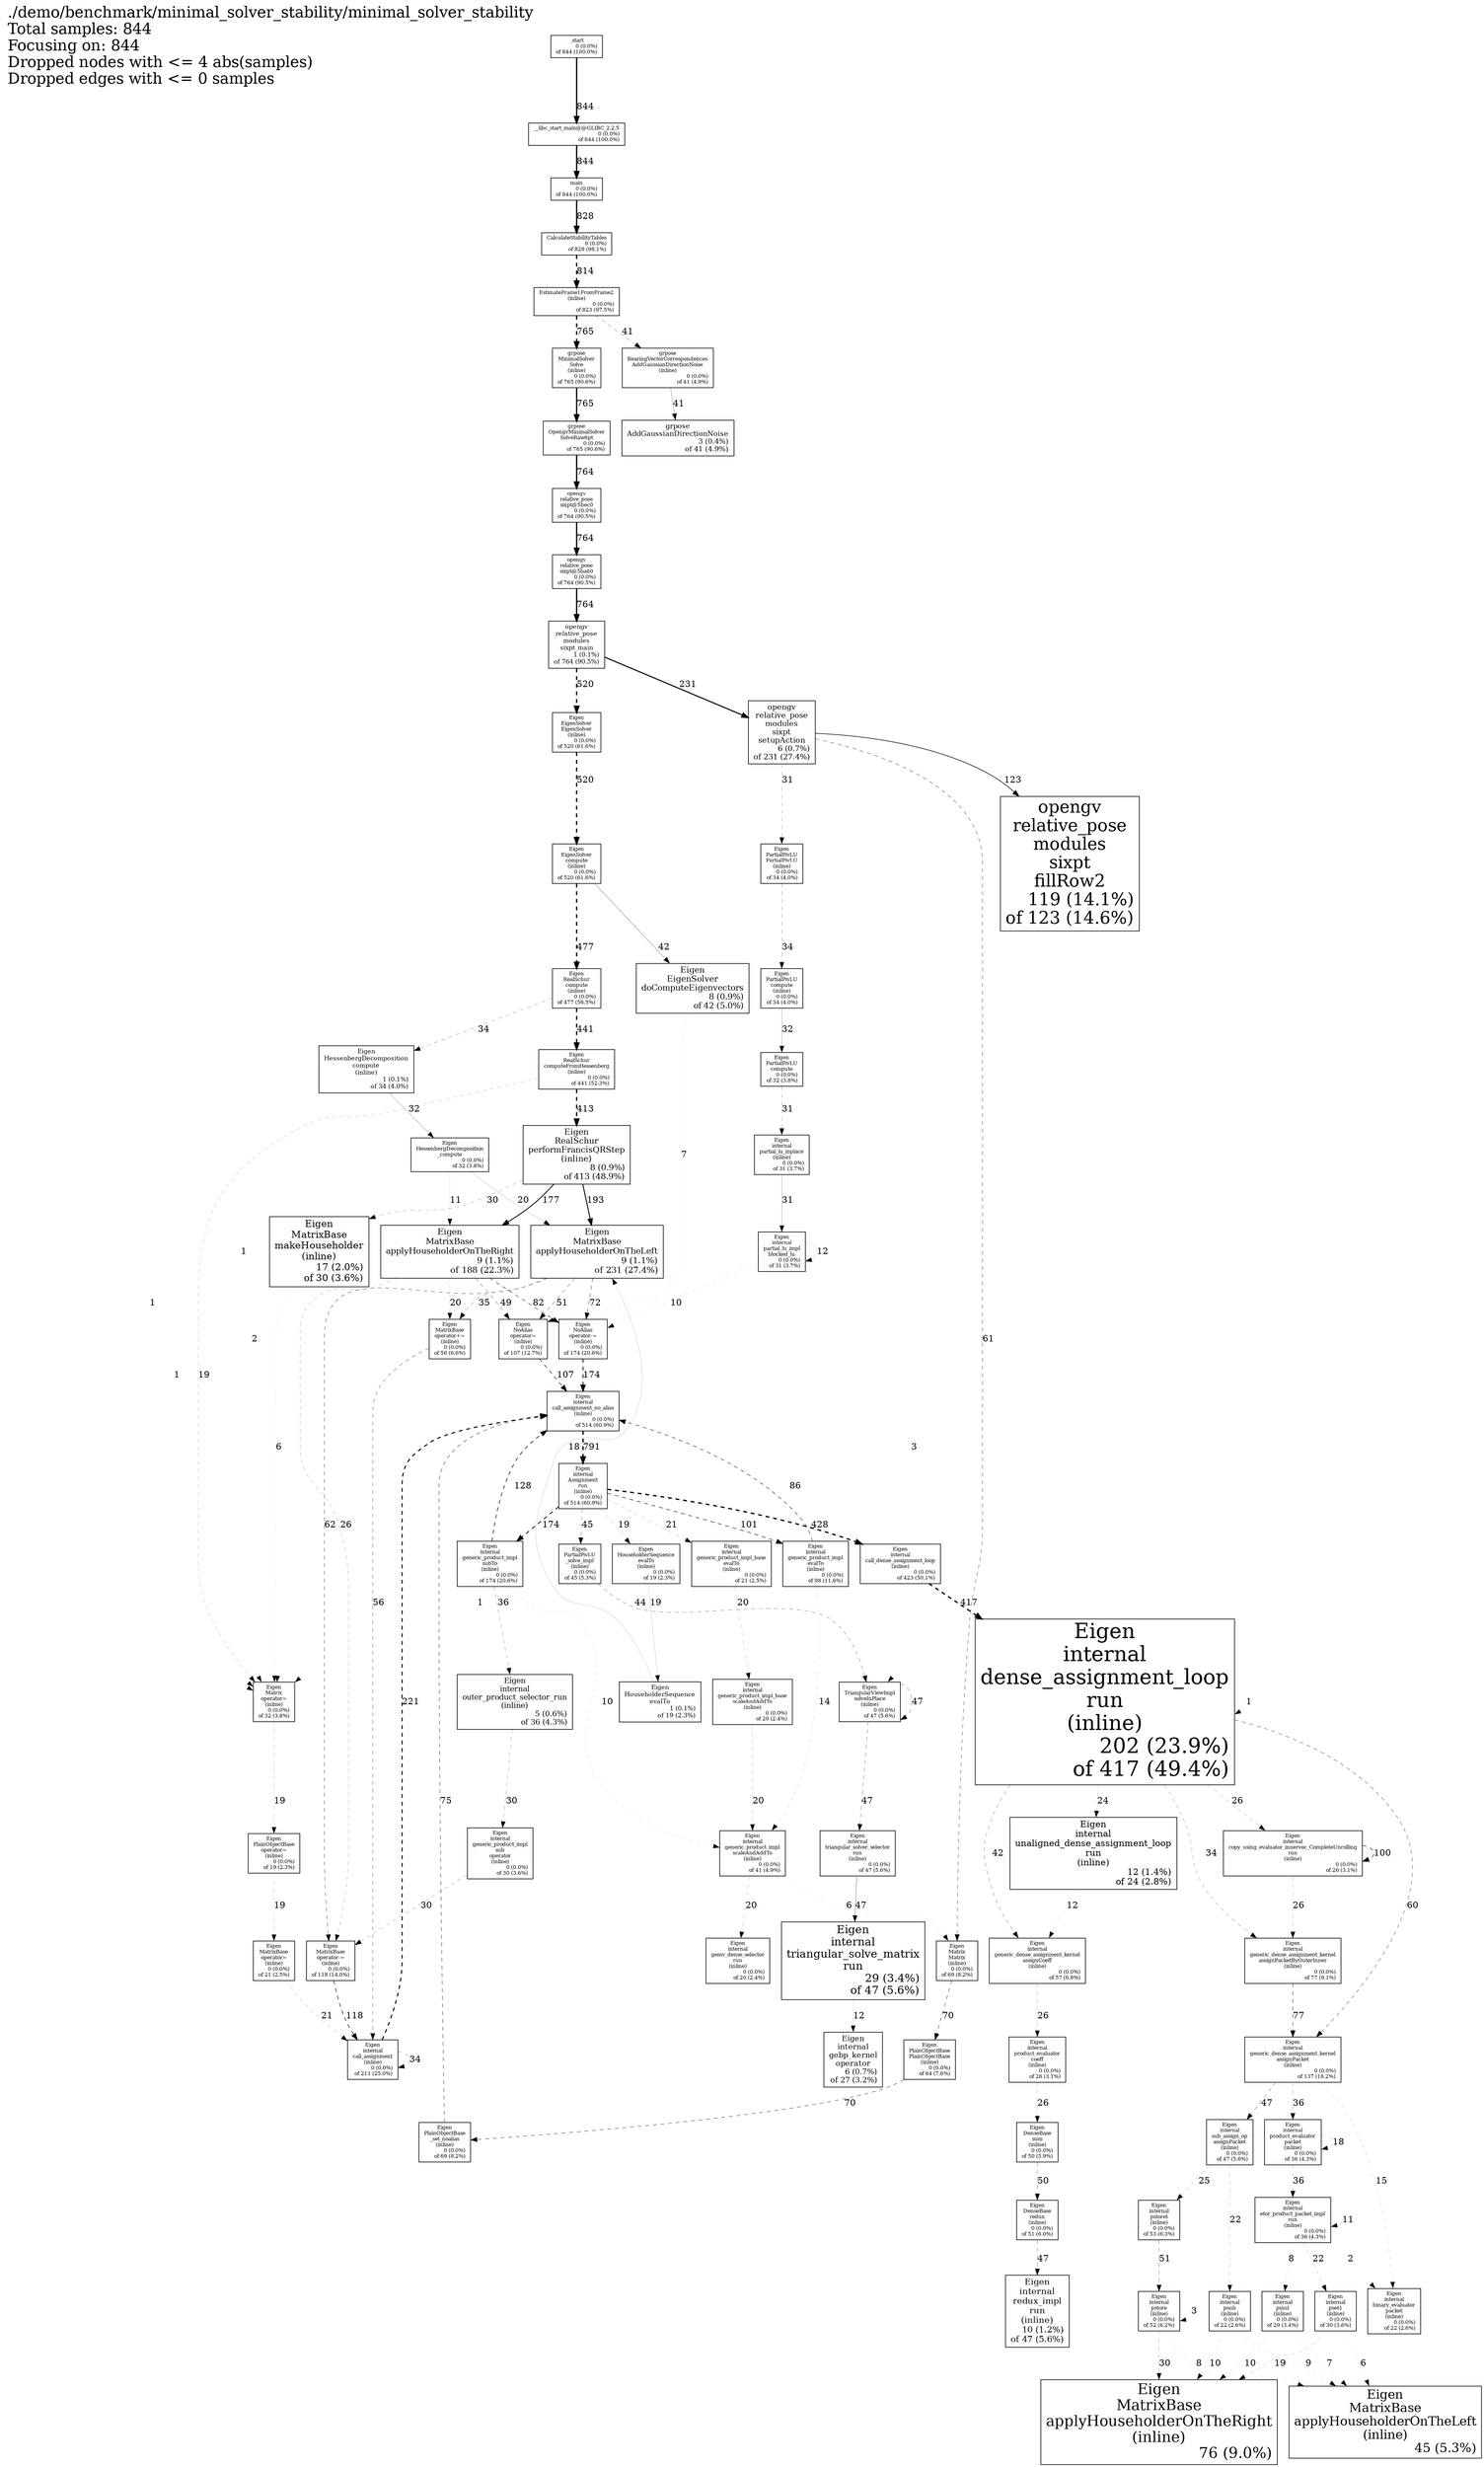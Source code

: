 digraph "./demo/benchmark/minimal_solver_stability/minimal_solver_stability; 844 samples" {
node [width=0.375,height=0.25];
Legend [shape=box,fontsize=24,shape=plaintext,label="./demo/benchmark/minimal_solver_stability/minimal_solver_stability\lTotal samples: 844\lFocusing on: 844\lDropped nodes with <= 4 abs(samples)\lDropped edges with <= 0 samples\l"];
N1 [label="__libc_start_main@@GLIBC_2.2.5\n0 (0.0%)\rof 844 (100.0%)\r",shape=box,fontsize=8.0];
N2 [label="_start\n0 (0.0%)\rof 844 (100.0%)\r",shape=box,fontsize=8.0];
N3 [label="main\n0 (0.0%)\rof 844 (100.0%)\r",shape=box,fontsize=8.0];
N4 [label="CalculateStabilityTables\n0 (0.0%)\rof 828 (98.1%)\r",shape=box,fontsize=8.0];
N5 [label="EstimateFrame1FromFrame2\n(inline)\n0 (0.0%)\rof 823 (97.5%)\r",shape=box,fontsize=8.0];
N6 [label="grpose\nMinimalSolver\nSolve\n(inline)\n0 (0.0%)\rof 765 (90.6%)\r",shape=box,fontsize=8.0];
N7 [label="grpose\nOpengvMinimalSolver\nSolveRaw6pt\n0 (0.0%)\rof 765 (90.6%)\r",shape=box,fontsize=8.0];
N8 [label="opengv\nrelative_pose\nmodules\nsixpt_main\n1 (0.1%)\rof 764 (90.5%)\r",shape=box,fontsize=9.7];
N9 [label="opengv\nrelative_pose\nsixpt@5ba60\n0 (0.0%)\rof 764 (90.5%)\r",shape=box,fontsize=8.0];
N10 [label="opengv\nrelative_pose\nsixpt@5bec0\n0 (0.0%)\rof 764 (90.5%)\r",shape=box,fontsize=8.0];
N11 [label="Eigen\nEigenSolver\nEigenSolver\n(inline)\n0 (0.0%)\rof 520 (61.6%)\r",shape=box,fontsize=8.0];
N12 [label="Eigen\nEigenSolver\ncompute\n(inline)\n0 (0.0%)\rof 520 (61.6%)\r",shape=box,fontsize=8.0];
N13 [label="Eigen\ninternal\nAssignment\nrun\n(inline)\n0 (0.0%)\rof 514 (60.9%)\r",shape=box,fontsize=8.0];
N14 [label="Eigen\ninternal\ncall_assignment_no_alias\n(inline)\n0 (0.0%)\rof 514 (60.9%)\r",shape=box,fontsize=8.0];
N15 [label="Eigen\nRealSchur\ncompute\n(inline)\n0 (0.0%)\rof 477 (56.5%)\r",shape=box,fontsize=8.0];
N16 [label="Eigen\nRealSchur\ncomputeFromHessenberg\n(inline)\n0 (0.0%)\rof 441 (52.3%)\r",shape=box,fontsize=8.0];
N17 [label="Eigen\ninternal\ncall_dense_assignment_loop\n(inline)\n0 (0.0%)\rof 423 (50.1%)\r",shape=box,fontsize=8.0];
N18 [label="Eigen\ninternal\ndense_assignment_loop\nrun\n(inline)\n202 (23.9%)\rof 417 (49.4%)\r",shape=box,fontsize=32.5];
N19 [label="Eigen\nRealSchur\nperformFrancisQRStep\n(inline)\n8 (0.9%)\rof 413 (48.9%)\r",shape=box,fontsize=12.9];
N20 [label="Eigen\nMatrixBase\napplyHouseholderOnTheLeft\n9 (1.1%)\rof 231 (27.4%)\r",shape=box,fontsize=13.2];
N21 [label="opengv\nrelative_pose\nmodules\nsixpt\nsetupAction\n6 (0.7%)\rof 231 (27.4%)\r",shape=box,fontsize=12.2];
N22 [label="Eigen\ninternal\ncall_assignment\n(inline)\n0 (0.0%)\rof 211 (25.0%)\r",shape=box,fontsize=8.0];
N23 [label="Eigen\nMatrixBase\napplyHouseholderOnTheRight\n9 (1.1%)\rof 188 (22.3%)\r",shape=box,fontsize=13.2];
N24 [label="Eigen\nNoAlias\noperator-=\n(inline)\n0 (0.0%)\rof 174 (20.6%)\r",shape=box,fontsize=8.0];
N25 [label="Eigen\ninternal\ngeneric_product_impl\nsubTo\n(inline)\n0 (0.0%)\rof 174 (20.6%)\r",shape=box,fontsize=8.0];
N26 [label="Eigen\ninternal\ngeneric_dense_assignment_kernel\nassignPacket\n(inline)\n0 (0.0%)\rof 137 (16.2%)\r",shape=box,fontsize=8.0];
N27 [label="opengv\nrelative_pose\nmodules\nsixpt\nfillRow2\n119 (14.1%)\rof 123 (14.6%)\r",shape=box,fontsize=26.8];
N28 [label="Eigen\nMatrixBase\noperator-=\n(inline)\n0 (0.0%)\rof 118 (14.0%)\r",shape=box,fontsize=8.0];
N29 [label="Eigen\nNoAlias\noperator=\n(inline)\n0 (0.0%)\rof 107 (12.7%)\r",shape=box,fontsize=8.0];
N30 [label="Eigen\ninternal\ngeneric_product_impl\nevalTo\n(inline)\n0 (0.0%)\rof 98 (11.6%)\r",shape=box,fontsize=8.0];
N31 [label="Eigen\ninternal\ngeneric_dense_assignment_kernel\nassignPacketByOuterInner\n(inline)\n0 (0.0%)\rof 77 (9.1%)\r",shape=box,fontsize=8.0];
N32 [label="Eigen\nMatrixBase\napplyHouseholderOnTheRight\n(inline)\n76 (9.0%)\r",shape=box,fontsize=23.0];
N33 [label="Eigen\nMatrix\nMatrix\n(inline)\n0 (0.0%)\rof 69 (8.2%)\r",shape=box,fontsize=8.0];
N34 [label="Eigen\nPlainObjectBase\n_set_noalias\n(inline)\n0 (0.0%)\rof 69 (8.2%)\r",shape=box,fontsize=8.0];
N35 [label="Eigen\nPlainObjectBase\nPlainObjectBase\n(inline)\n0 (0.0%)\rof 64 (7.6%)\r",shape=box,fontsize=8.0];
N36 [label="Eigen\ninternal\ngeneric_dense_assignment_kernel\nassignCoeff\n(inline)\n0 (0.0%)\rof 57 (6.8%)\r",shape=box,fontsize=8.0];
N37 [label="Eigen\nMatrixBase\noperator+=\n(inline)\n0 (0.0%)\rof 56 (6.6%)\r",shape=box,fontsize=8.0];
N38 [label="Eigen\ninternal\npstoret\n(inline)\n0 (0.0%)\rof 53 (6.3%)\r",shape=box,fontsize=8.0];
N39 [label="Eigen\ninternal\npstore\n(inline)\n0 (0.0%)\rof 52 (6.2%)\r",shape=box,fontsize=8.0];
N40 [label="Eigen\nDenseBase\nredux\n(inline)\n0 (0.0%)\rof 51 (6.0%)\r",shape=box,fontsize=8.0];
N41 [label="Eigen\nDenseBase\nsum\n(inline)\n0 (0.0%)\rof 50 (5.9%)\r",shape=box,fontsize=8.0];
N42 [label="Eigen\nTriangularViewImpl\nsolveInPlace\n(inline)\n0 (0.0%)\rof 47 (5.6%)\r",shape=box,fontsize=8.0];
N43 [label="Eigen\ninternal\nredux_impl\nrun\n(inline)\n10 (1.2%)\rof 47 (5.6%)\r",shape=box,fontsize=13.4];
N44 [label="Eigen\ninternal\nsub_assign_op\nassignPacket\n(inline)\n0 (0.0%)\rof 47 (5.6%)\r",shape=box,fontsize=8.0];
N45 [label="Eigen\ninternal\ntriangular_solve_matrix\nrun\n29 (3.4%)\rof 47 (5.6%)\r",shape=box,fontsize=17.3];
N46 [label="Eigen\ninternal\ntriangular_solver_selector\nrun\n(inline)\n0 (0.0%)\rof 47 (5.6%)\r",shape=box,fontsize=8.0];
N47 [label="Eigen\nMatrixBase\napplyHouseholderOnTheLeft\n(inline)\n45 (5.3%)\r",shape=box,fontsize=19.5];
N48 [label="Eigen\nPartialPivLU\n_solve_impl\n(inline)\n0 (0.0%)\rof 45 (5.3%)\r",shape=box,fontsize=8.0];
N49 [label="Eigen\nEigenSolver\ndoComputeEigenvectors\n8 (0.9%)\rof 42 (5.0%)\r",shape=box,fontsize=12.9];
N50 [label="Eigen\ninternal\ngeneric_product_impl\nscaleAndAddTo\n(inline)\n0 (0.0%)\rof 41 (4.9%)\r",shape=box,fontsize=8.0];
N51 [label="grpose\nAddGaussianDirectionNoise\n3 (0.4%)\rof 41 (4.9%)\r",shape=box,fontsize=11.0];
N52 [label="grpose\nBearingVectorCorrespondences\nAddGaussianDirectionNoise\n(inline)\n0 (0.0%)\rof 41 (4.9%)\r",shape=box,fontsize=8.0];
N53 [label="Eigen\ninternal\netor_product_packet_impl\nrun\n(inline)\n0 (0.0%)\rof 36 (4.3%)\r",shape=box,fontsize=8.0];
N54 [label="Eigen\ninternal\nouter_product_selector_run\n(inline)\n5 (0.6%)\rof 36 (4.3%)\r",shape=box,fontsize=11.8];
N55 [label="Eigen\ninternal\nproduct_evaluator\npacket\n(inline)\n0 (0.0%)\rof 36 (4.3%)\r",shape=box,fontsize=8.0];
N56 [label="Eigen\nHessenbergDecomposition\ncompute\n(inline)\n1 (0.1%)\rof 34 (4.0%)\r",shape=box,fontsize=9.7];
N57 [label="Eigen\nPartialPivLU\nPartialPivLU\n(inline)\n0 (0.0%)\rof 34 (4.0%)\r",shape=box,fontsize=8.0];
N58 [label="Eigen\nPartialPivLU\ncompute\n(inline)\n0 (0.0%)\rof 34 (4.0%)\r",shape=box,fontsize=8.0];
N59 [label="Eigen\nHessenbergDecomposition\n_compute\n0 (0.0%)\rof 32 (3.8%)\r",shape=box,fontsize=8.0];
N60 [label="Eigen\nMatrix\noperator=\n(inline)\n0 (0.0%)\rof 32 (3.8%)\r",shape=box,fontsize=8.0];
N61 [label="Eigen\nPartialPivLU\ncompute\n0 (0.0%)\rof 32 (3.8%)\r",shape=box,fontsize=8.0];
N62 [label="Eigen\ninternal\npartial_lu_impl\nblocked_lu\n0 (0.0%)\rof 31 (3.7%)\r",shape=box,fontsize=8.0];
N63 [label="Eigen\ninternal\npartial_lu_inplace\n(inline)\n0 (0.0%)\rof 31 (3.7%)\r",shape=box,fontsize=8.0];
N64 [label="Eigen\nMatrixBase\nmakeHouseholder\n(inline)\n17 (2.0%)\rof 30 (3.6%)\r",shape=box,fontsize=15.1];
N65 [label="Eigen\ninternal\ngeneric_product_impl\nsub\noperator\n(inline)\n0 (0.0%)\rof 30 (3.6%)\r",shape=box,fontsize=8.0];
N66 [label="Eigen\ninternal\npset1\n(inline)\n0 (0.0%)\rof 30 (3.6%)\r",shape=box,fontsize=8.0];
N67 [label="Eigen\ninternal\npmul\n(inline)\n0 (0.0%)\rof 29 (3.4%)\r",shape=box,fontsize=8.0];
N68 [label="Eigen\ninternal\ngebp_kernel\noperator\n6 (0.7%)\rof 27 (3.2%)\r",shape=box,fontsize=12.2];
N69 [label="Eigen\ninternal\ncopy_using_evaluator_innervec_CompleteUnrolling\nrun\n(inline)\n0 (0.0%)\rof 26 (3.1%)\r",shape=box,fontsize=8.0];
N70 [label="Eigen\ninternal\nproduct_evaluator\ncoeff\n(inline)\n0 (0.0%)\rof 26 (3.1%)\r",shape=box,fontsize=8.0];
N71 [label="Eigen\ninternal\nunaligned_dense_assignment_loop\nrun\n(inline)\n12 (1.4%)\rof 24 (2.8%)\r",shape=box,fontsize=14.0];
N72 [label="Eigen\ninternal\nbinary_evaluator\npacket\n(inline)\n0 (0.0%)\rof 22 (2.6%)\r",shape=box,fontsize=8.0];
N73 [label="Eigen\ninternal\npsub\n(inline)\n0 (0.0%)\rof 22 (2.6%)\r",shape=box,fontsize=8.0];
N74 [label="Eigen\nMatrixBase\noperator=\n(inline)\n0 (0.0%)\rof 21 (2.5%)\r",shape=box,fontsize=8.0];
N75 [label="Eigen\ninternal\ngeneric_product_impl_base\nevalTo\n(inline)\n0 (0.0%)\rof 21 (2.5%)\r",shape=box,fontsize=8.0];
N76 [label="Eigen\ninternal\ngemv_dense_selector\nrun\n(inline)\n0 (0.0%)\rof 20 (2.4%)\r",shape=box,fontsize=8.0];
N77 [label="Eigen\ninternal\ngeneric_product_impl_base\nscaleAndAddTo\n(inline)\n0 (0.0%)\rof 20 (2.4%)\r",shape=box,fontsize=8.0];
N78 [label="Eigen\nHouseholderSequence\nevalTo\n1 (0.1%)\rof 19 (2.3%)\r",shape=box,fontsize=9.7];
N79 [label="Eigen\nHouseholderSequence\nevalTo\n(inline)\n0 (0.0%)\rof 19 (2.3%)\r",shape=box,fontsize=8.0];
N80 [label="Eigen\nPlainObjectBase\noperator=\n(inline)\n0 (0.0%)\rof 19 (2.3%)\r",shape=box,fontsize=8.0];
N2 -> N1 [label=844, weight=111, style="setlinewidth(2.000000)"];
N1 -> N3 [label=844, weight=111, style="setlinewidth(2.000000)"];
N3 -> N4 [label=828, weight=110, style="setlinewidth(2.000000)"];
N4 -> N5 [label=814, weight=109, style="setlinewidth(2.000000),dashed"];
N14 -> N13 [label=791, weight=106, style="setlinewidth(2.000000),dashed"];
N5 -> N6 [label=765, weight=104, style="setlinewidth(2.000000),dashed"];
N6 -> N7 [label=765, weight=104, style="setlinewidth(2.000000)"];
N10 -> N9 [label=764, weight=104, style="setlinewidth(2.000000)"];
N7 -> N10 [label=764, weight=104, style="setlinewidth(2.000000)"];
N9 -> N8 [label=764, weight=104, style="setlinewidth(2.000000)"];
N11 -> N12 [label=520, weight=79, style="setlinewidth(2.000000),dashed"];
N8 -> N11 [label=520, weight=79, style="setlinewidth(2.000000),dashed"];
N12 -> N15 [label=477, weight=74, style="setlinewidth(2.000000),dashed"];
N15 -> N16 [label=441, weight=70, style="setlinewidth(2.000000),dashed"];
N13 -> N17 [label=428, weight=69, style="setlinewidth(2.000000),dashed"];
N17 -> N18 [label=417, weight=68, style="setlinewidth(2.000000),dashed"];
N16 -> N19 [label=413, weight=67, style="setlinewidth(2.000000),dashed"];
N8 -> N21 [label=231, weight=45, style="setlinewidth(1.642180)"];
N22 -> N14 [label=221, weight=43, style="setlinewidth(1.571090),dashed"];
N19 -> N20 [label=193, weight=39, style="setlinewidth(1.372038)"];
N19 -> N23 [label=177, weight=37, style="setlinewidth(1.258294)"];
N13 -> N25 [label=174, weight=37, style="setlinewidth(1.236967),dashed"];
N24 -> N14 [label=174, weight=37, style="setlinewidth(1.236967),dashed"];
N25 -> N14 [label=128, weight=29, style="setlinewidth(0.909953),dashed"];
N21 -> N27 [label=123, weight=29, style="setlinewidth(0.874408)"];
N28 -> N22 [label=118, weight=28, style="setlinewidth(0.838863),dashed"];
N29 -> N14 [label=107, weight=26, style="setlinewidth(0.760664),dashed"];
N13 -> N30 [label=101, weight=25, style="setlinewidth(0.718009),dashed"];
N69 -> N69 [label=100, weight=25, style="setlinewidth(0.710900),dashed"];
N30 -> N14 [label=86, weight=22, style="setlinewidth(0.611374),dashed"];
N23 -> N24 [label=82, weight=21, style="setlinewidth(0.582938),dashed"];
N31 -> N26 [label=77, weight=20, style="setlinewidth(0.547393),dashed"];
N34 -> N14 [label=75, weight=20, style="setlinewidth(0.533175),dashed"];
N20 -> N24 [label=72, weight=19, style="setlinewidth(0.511848),dashed"];
N33 -> N35 [label=70, weight=19, style="setlinewidth(0.497630),dashed"];
N35 -> N34 [label=70, weight=19, style="setlinewidth(0.497630),dashed"];
N20 -> N28 [label=62, weight=17, style="setlinewidth(0.440758),dashed"];
N21 -> N33 [label=61, weight=17, style="setlinewidth(0.433649),dashed"];
N18 -> N26 [label=60, weight=17, style="setlinewidth(0.426540),dashed"];
N37 -> N22 [label=56, weight=16, style="setlinewidth(0.398104),dashed"];
N38 -> N39 [label=51, weight=15, style="setlinewidth(0.362559),dashed"];
N20 -> N29 [label=51, weight=15, style="setlinewidth(0.362559),dashed"];
N41 -> N40 [label=50, weight=15, style="setlinewidth(0.355450),dashed"];
N23 -> N29 [label=49, weight=15, style="setlinewidth(0.348341),dashed"];
N26 -> N44 [label=47, weight=14, style="setlinewidth(0.334123),dashed"];
N40 -> N43 [label=47, weight=14, style="setlinewidth(0.334123),dashed"];
N42 -> N42 [label=47, weight=14, style="setlinewidth(0.334123),dashed"];
N42 -> N46 [label=47, weight=14, style="setlinewidth(0.334123),dashed"];
N46 -> N45 [label=47, weight=14, style="setlinewidth(0.334123)"];
N13 -> N48 [label=45, weight=14, style="setlinewidth(0.319905),dashed"];
N48 -> N42 [label=44, weight=14, style="setlinewidth(0.312796),dashed"];
N12 -> N49 [label=42, weight=13, style="setlinewidth(0.298578)"];
N18 -> N36 [label=42, weight=13, style="setlinewidth(0.298578),dashed"];
N52 -> N51 [label=41, weight=13, style="setlinewidth(0.291469)"];
N5 -> N52 [label=41, weight=13, style="setlinewidth(0.291469),dashed"];
N26 -> N55 [label=36, weight=12, style="setlinewidth(0.255924),dashed"];
N25 -> N54 [label=36, weight=12, style="setlinewidth(0.255924),dashed"];
N55 -> N53 [label=36, weight=12, style="setlinewidth(0.255924),dashed"];
N20 -> N37 [label=35, weight=12, style="setlinewidth(0.248815),dashed"];
N57 -> N58 [label=34, weight=11, style="setlinewidth(0.241706),dashed"];
N22 -> N22 [label=34, weight=11, style="setlinewidth(0.241706),dashed"];
N18 -> N31 [label=34, weight=11, style="setlinewidth(0.241706),dashed"];
N15 -> N56 [label=34, weight=11, style="setlinewidth(0.241706),dashed"];
N56 -> N59 [label=32, weight=11, style="setlinewidth(0.227488)"];
N58 -> N61 [label=32, weight=11, style="setlinewidth(0.227488)"];
N61 -> N63 [label=31, weight=11, style="setlinewidth(0.220379),dashed"];
N21 -> N57 [label=31, weight=11, style="setlinewidth(0.220379),dashed"];
N63 -> N62 [label=31, weight=11, style="setlinewidth(0.220379)"];
N19 -> N64 [label=30, weight=10, style="setlinewidth(0.213270),dashed"];
N39 -> N32 [label=30, weight=10, style="setlinewidth(0.213270),dashed"];
N65 -> N28 [label=30, weight=10, style="setlinewidth(0.213270),dashed"];
N54 -> N65 [label=30, weight=10, style="setlinewidth(0.213270),dashed"];
N70 -> N41 [label=26, weight=9, style="setlinewidth(0.184834),dashed"];
N23 -> N28 [label=26, weight=9, style="setlinewidth(0.184834),dashed"];
N36 -> N70 [label=26, weight=9, style="setlinewidth(0.184834),dashed"];
N69 -> N31 [label=26, weight=9, style="setlinewidth(0.184834),dashed"];
N18 -> N69 [label=26, weight=9, style="setlinewidth(0.184834),dashed"];
N44 -> N38 [label=25, weight=9, style="setlinewidth(0.177725),dashed"];
N18 -> N71 [label=24, weight=9, style="setlinewidth(0.170616),dashed"];
N44 -> N73 [label=22, weight=8, style="setlinewidth(0.156398),dashed"];
N53 -> N66 [label=22, weight=8, style="setlinewidth(0.156398),dashed"];
N74 -> N22 [label=21, weight=8, style="setlinewidth(0.149289),dashed"];
N13 -> N75 [label=21, weight=8, style="setlinewidth(0.149289),dashed"];
N77 -> N50 [label=20, weight=8, style="setlinewidth(0.142180),dashed"];
N50 -> N76 [label=20, weight=8, style="setlinewidth(0.142180),dashed"];
N59 -> N20 [label=20, weight=8, style="setlinewidth(0.142180)"];
N23 -> N37 [label=20, weight=8, style="setlinewidth(0.142180),dashed"];
N75 -> N77 [label=20, weight=8, style="setlinewidth(0.142180),dashed"];
N16 -> N60 [label=19, weight=7, style="setlinewidth(0.135071),dashed"];
N66 -> N32 [label=19, weight=7, style="setlinewidth(0.135071),dashed"];
N60 -> N80 [label=19, weight=7, style="setlinewidth(0.135071),dashed"];
N80 -> N74 [label=19, weight=7, style="setlinewidth(0.135071),dashed"];
N79 -> N78 [label=19, weight=7, style="setlinewidth(0.135071)"];
N13 -> N79 [label=19, weight=7, style="setlinewidth(0.135071),dashed"];
N55 -> N55 [label=18, weight=7, style="setlinewidth(0.127962),dashed"];
N78 -> N20 [label=18, weight=7, style="setlinewidth(0.127962)"];
N26 -> N72 [label=15, weight=6, style="setlinewidth(0.106635),dashed"];
N30 -> N50 [label=14, weight=6, style="setlinewidth(0.099526),dashed"];
N62 -> N62 [label=12, weight=5, style="setlinewidth(0.085308)"];
N71 -> N36 [label=12, weight=5, style="setlinewidth(0.085308),dashed"];
N45 -> N68 [label=12, weight=5, style="setlinewidth(0.085308)"];
N53 -> N53 [label=11, weight=5, style="setlinewidth(0.078199),dashed"];
N59 -> N23 [label=11, weight=5, style="setlinewidth(0.078199)"];
N67 -> N32 [label=10, weight=5, style="setlinewidth(0.071090),dashed"];
N73 -> N32 [label=10, weight=5, style="setlinewidth(0.071090),dashed"];
N62 -> N24 [label=10, weight=5, style="setlinewidth(0.071090),dashed"];
N25 -> N50 [label=10, weight=5, style="setlinewidth(0.071090),dashed"];
N73 -> N47 [label=9, weight=4, style="setlinewidth(0.063981),dashed"];
N39 -> N47 [label=8, weight=4, style="setlinewidth(0.056872),dashed"];
N53 -> N67 [label=8, weight=4, style="setlinewidth(0.056872),dashed"];
N49 -> N29 [label=7, weight=3, style="setlinewidth(0.049763),dashed"];
N67 -> N47 [label=7, weight=3, style="setlinewidth(0.049763),dashed"];
N66 -> N47 [label=6, weight=3, style="setlinewidth(0.042654),dashed"];
N64 -> N60 [label=6, weight=3, style="setlinewidth(0.042654),dashed"];
N50 -> N33 [label=6, weight=3, style="setlinewidth(0.042654),dashed"];
N62 -> N42 [label=3, weight=2, style="setlinewidth(0.021327),dashed"];
N39 -> N39 [label=3, weight=2, style="setlinewidth(0.021327),dashed"];
N58 -> N60 [label=2, weight=1, style="setlinewidth(0.014218),dashed"];
N53 -> N72 [label=2, weight=1, style="setlinewidth(0.014218),dashed"];
N12 -> N60 [label=1, weight=1, style="setlinewidth(0.007109),dashed"];
N56 -> N60 [label=1, weight=1, style="setlinewidth(0.007109),dashed"];
N21 -> N60 [label=1, weight=1, style="setlinewidth(0.007109),dashed"];
N48 -> N60 [label=1, weight=1, style="setlinewidth(0.007109),dashed"];
N18 -> N18 [label=1, weight=1, style="setlinewidth(0.007109),dashed"];
}

